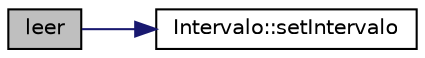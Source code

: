 digraph "leer"
{
 // LATEX_PDF_SIZE
  edge [fontname="Helvetica",fontsize="10",labelfontname="Helvetica",labelfontsize="10"];
  node [fontname="Helvetica",fontsize="10",shape=record];
  rankdir="LR";
  Node13 [label="leer",height=0.2,width=0.4,color="black", fillcolor="grey75", style="filled", fontcolor="black",tooltip="Lee los valores del intervalo según el formato indicado en el guión."];
  Node13 -> Node14 [color="midnightblue",fontsize="10",style="solid"];
  Node14 [label="Intervalo::setIntervalo",height=0.2,width=0.4,color="black", fillcolor="white", style="filled",URL="$classIntervalo.html#a3e7cfa7c148a4e60be7040fecf506313",tooltip="Define los valores del intervalo."];
}
